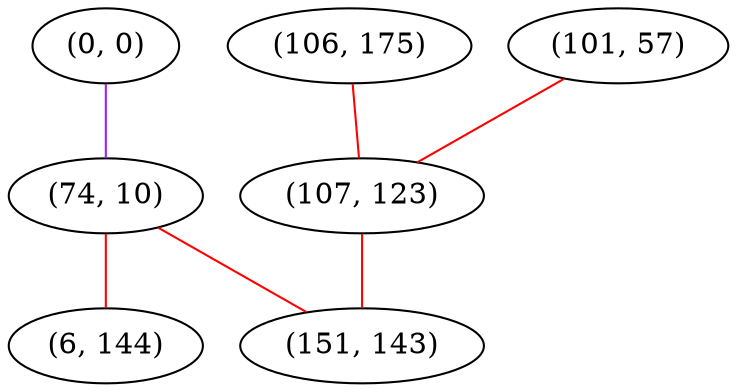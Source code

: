 graph "" {
"(0, 0)";
"(74, 10)";
"(106, 175)";
"(101, 57)";
"(107, 123)";
"(6, 144)";
"(151, 143)";
"(0, 0)" -- "(74, 10)"  [color=purple, key=0, weight=4];
"(74, 10)" -- "(6, 144)"  [color=red, key=0, weight=1];
"(74, 10)" -- "(151, 143)"  [color=red, key=0, weight=1];
"(106, 175)" -- "(107, 123)"  [color=red, key=0, weight=1];
"(101, 57)" -- "(107, 123)"  [color=red, key=0, weight=1];
"(107, 123)" -- "(151, 143)"  [color=red, key=0, weight=1];
}
